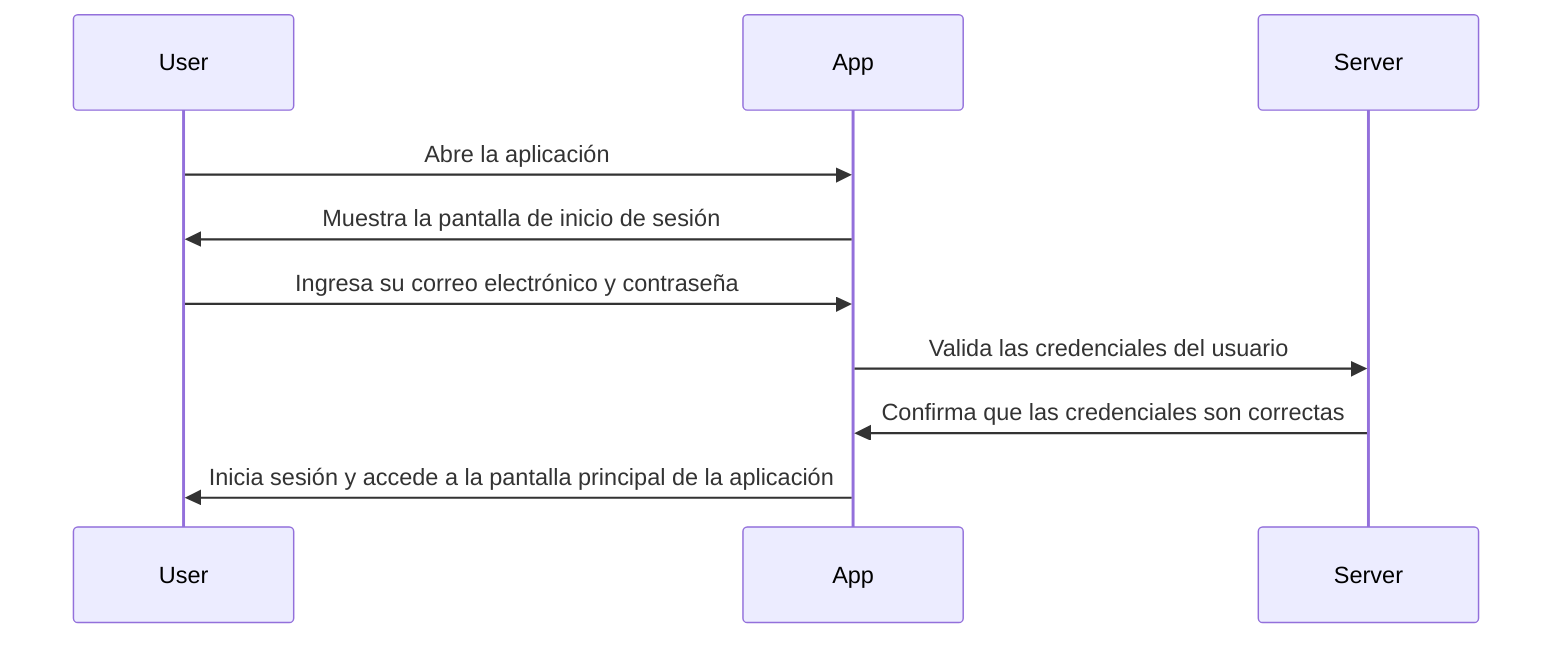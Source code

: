 sequenceDiagram
    participant User
    participant App
    User->>App: Abre la aplicación
    App->>User: Muestra la pantalla de inicio de sesión
    User->>App: Ingresa su correo electrónico y contraseña
    App->>Server: Valida las credenciales del usuario
    Server->>App: Confirma que las credenciales son correctas
    App->>User: Inicia sesión y accede a la pantalla principal de la aplicación